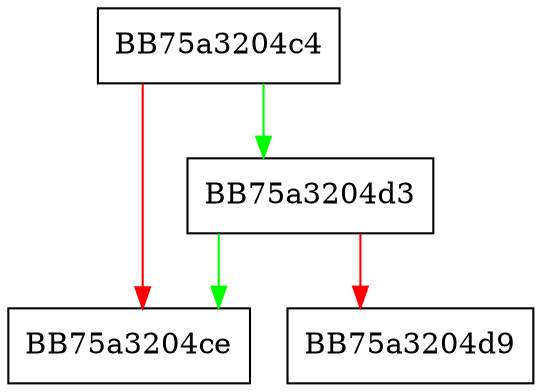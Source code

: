 digraph verify_options {
  node [shape="box"];
  graph [splines=ortho];
  BB75a3204c4 -> BB75a3204d3 [color="green"];
  BB75a3204c4 -> BB75a3204ce [color="red"];
  BB75a3204d3 -> BB75a3204ce [color="green"];
  BB75a3204d3 -> BB75a3204d9 [color="red"];
}